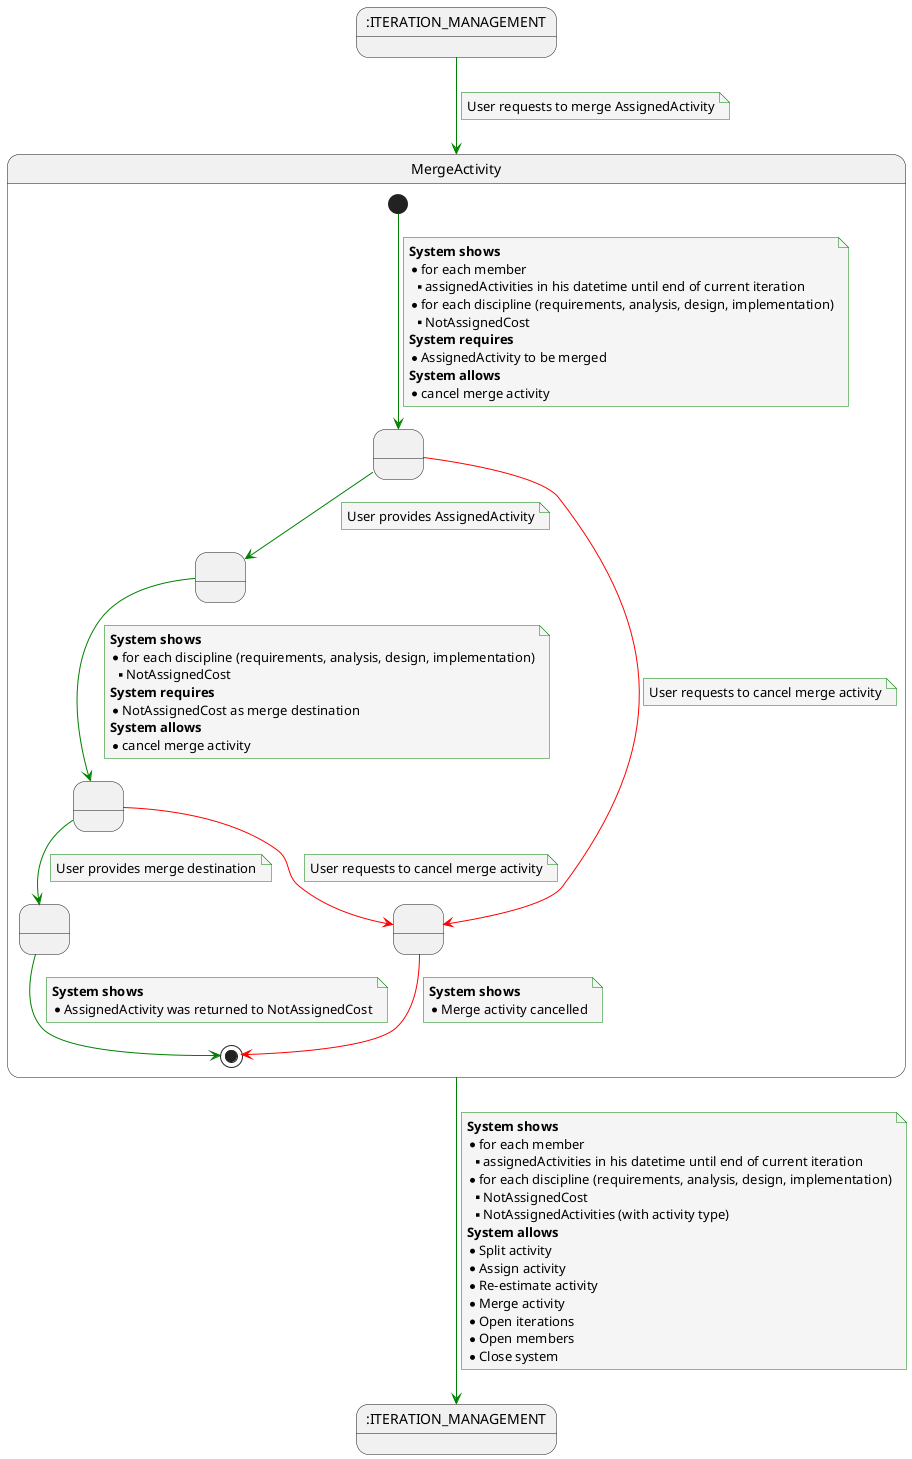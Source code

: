 @startuml

    skinparam {
        NoteBackgroundColor #whiteSmoke
        ArrowColor #green
        NoteBorderColor #green
    }

    state ITERATION_MANAGEMENT_STARTS as ":ITERATION_MANAGEMENT"
    state ITERATION_MANAGEMENT_ENDS as ":ITERATION_MANAGEMENT"

    ITERATION_MANAGEMENT_STARTS --> MergeActivity
    note on link
        User requests to merge AssignedActivity
    end note

    state MergeActivity {
        state 13 as " "
        state 5 as " "
        state 14 as " "
        state 20 as " "
        state 15 as " "

    [*] --> 13
    note on link
    <b>System shows</b>
    * for each member
    **assignedActivities in his datetime until end of current iteration
    * for each discipline (requirements, analysis, design, implementation)
    ** NotAssignedCost
    <b>System requires</b>
    * AssignedActivity to be merged
    <b>System allows</b>
    * cancel merge activity
    end note

    13 --> 5
    note on link
        User provides AssignedActivity
    end note

    13 -[#red]-> 20
    note on link
        User requests to cancel merge activity
    end note

    5 --> 14
    note on link
    <b>System shows</b>
    * for each discipline (requirements, analysis, design, implementation)
    ** NotAssignedCost
    <b>System requires</b>
    * NotAssignedCost as merge destination
    <b>System allows</b>
    * cancel merge activity
    end note

    14 -[#red]-> 20
    note on link
        User requests to cancel merge activity
    end note

    14 -down-> 15
    note on link
        User provides merge destination
    end note

    20 -[#red]-> [*]
    note on link
         <b>System shows</b>
         * Merge activity cancelled
    end note

    15 --> [*]
    note on link
     <b>System shows</b>
     * AssignedActivity was returned to NotAssignedCost
     end note
}

MergeActivity --> ITERATION_MANAGEMENT_ENDS
note on link
     <b>System shows</b>
     * for each member
     **assignedActivities in his datetime until end of current iteration
     * for each discipline (requirements, analysis, design, implementation)
     ** NotAssignedCost
     ** NotAssignedActivities (with activity type)
     <b>System allows</b>
     * Split activity
     * Assign activity
     * Re-estimate activity
     * Merge activity
     * Open iterations
     * Open members
     * Close system
     end note

@enduml
